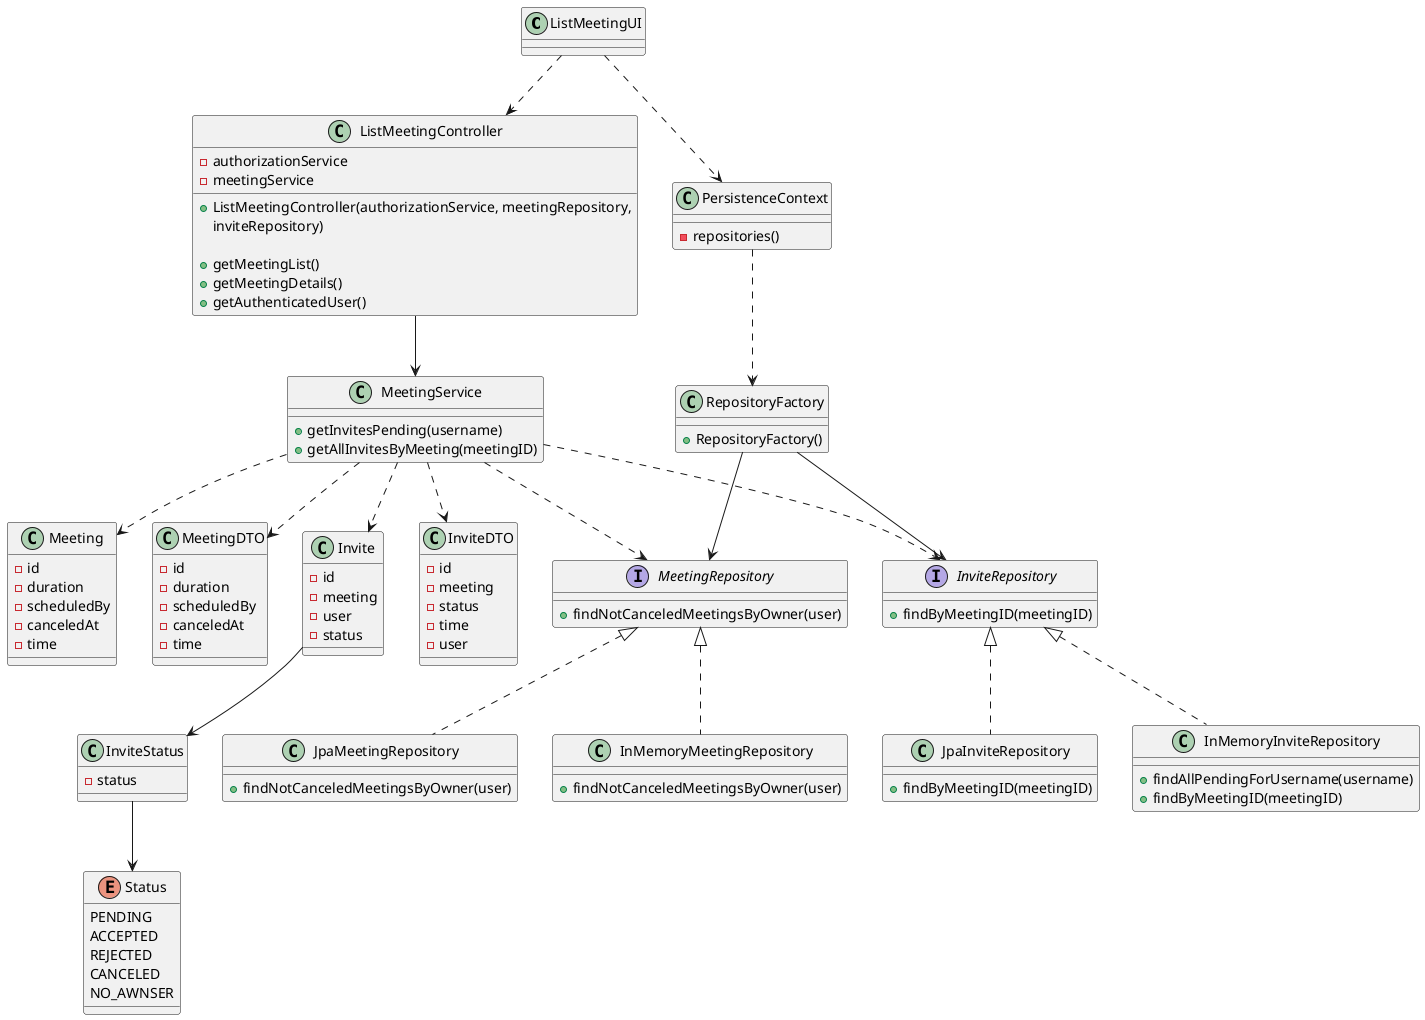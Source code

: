 @startuml US4004CD

class ListMeetingUI {

}

class ListMeetingController {
- authorizationService
- meetingService

+ ListMeetingController(authorizationService, meetingRepository,
inviteRepository)

+ getMeetingList()
+ getMeetingDetails()
+ getAuthenticatedUser()
}

class Invite {
- id
- meeting
- user
- status
}

class InviteDTO {
- id
- meeting
- status
- time
- user
}

class Meeting {
- id
- duration
- scheduledBy
- canceledAt
- time

}

class MeetingDTO {
- id
- duration
- scheduledBy
- canceledAt
- time
}

class MeetingService {
+ getInvitesPending(username)
+ getAllInvitesByMeeting(meetingID)
}

interface MeetingRepository {
+ findNotCanceledMeetingsByOwner(user)
}

class InMemoryMeetingRepository {
+ findNotCanceledMeetingsByOwner(user)
}

class JpaMeetingRepository {
+ findNotCanceledMeetingsByOwner(user)
}

interface InviteRepository {
+ findByMeetingID(meetingID)
}

class InMemoryInviteRepository {
+ findAllPendingForUsername(username)
+ findByMeetingID(meetingID)
}

class JpaInviteRepository {
+ findByMeetingID(meetingID)
}

class RepositoryFactory {
  + RepositoryFactory()
}


class PersistenceContext {
  - repositories()
}

class InviteStatus {
- status

}

enum Status {
PENDING
ACCEPTED
REJECTED
CANCELED
NO_AWNSER
}



MeetingService ..> Invite
MeetingService ..> InviteDTO
MeetingService ..> InviteRepository
MeetingService ..> Meeting
MeetingService ..> MeetingDTO
MeetingService ..> MeetingRepository

InviteRepository <|.. InMemoryInviteRepository
InviteRepository <|.. JpaInviteRepository

MeetingRepository <|.. InMemoryMeetingRepository
MeetingRepository <|.. JpaMeetingRepository

ListMeetingController --> MeetingService

Invite --> InviteStatus
InviteStatus --> Status

ListMeetingUI ..> PersistenceContext
PersistenceContext ..> RepositoryFactory
RepositoryFactory --> InviteRepository
RepositoryFactory --> MeetingRepository

ListMeetingUI ..> ListMeetingController

@enduml

